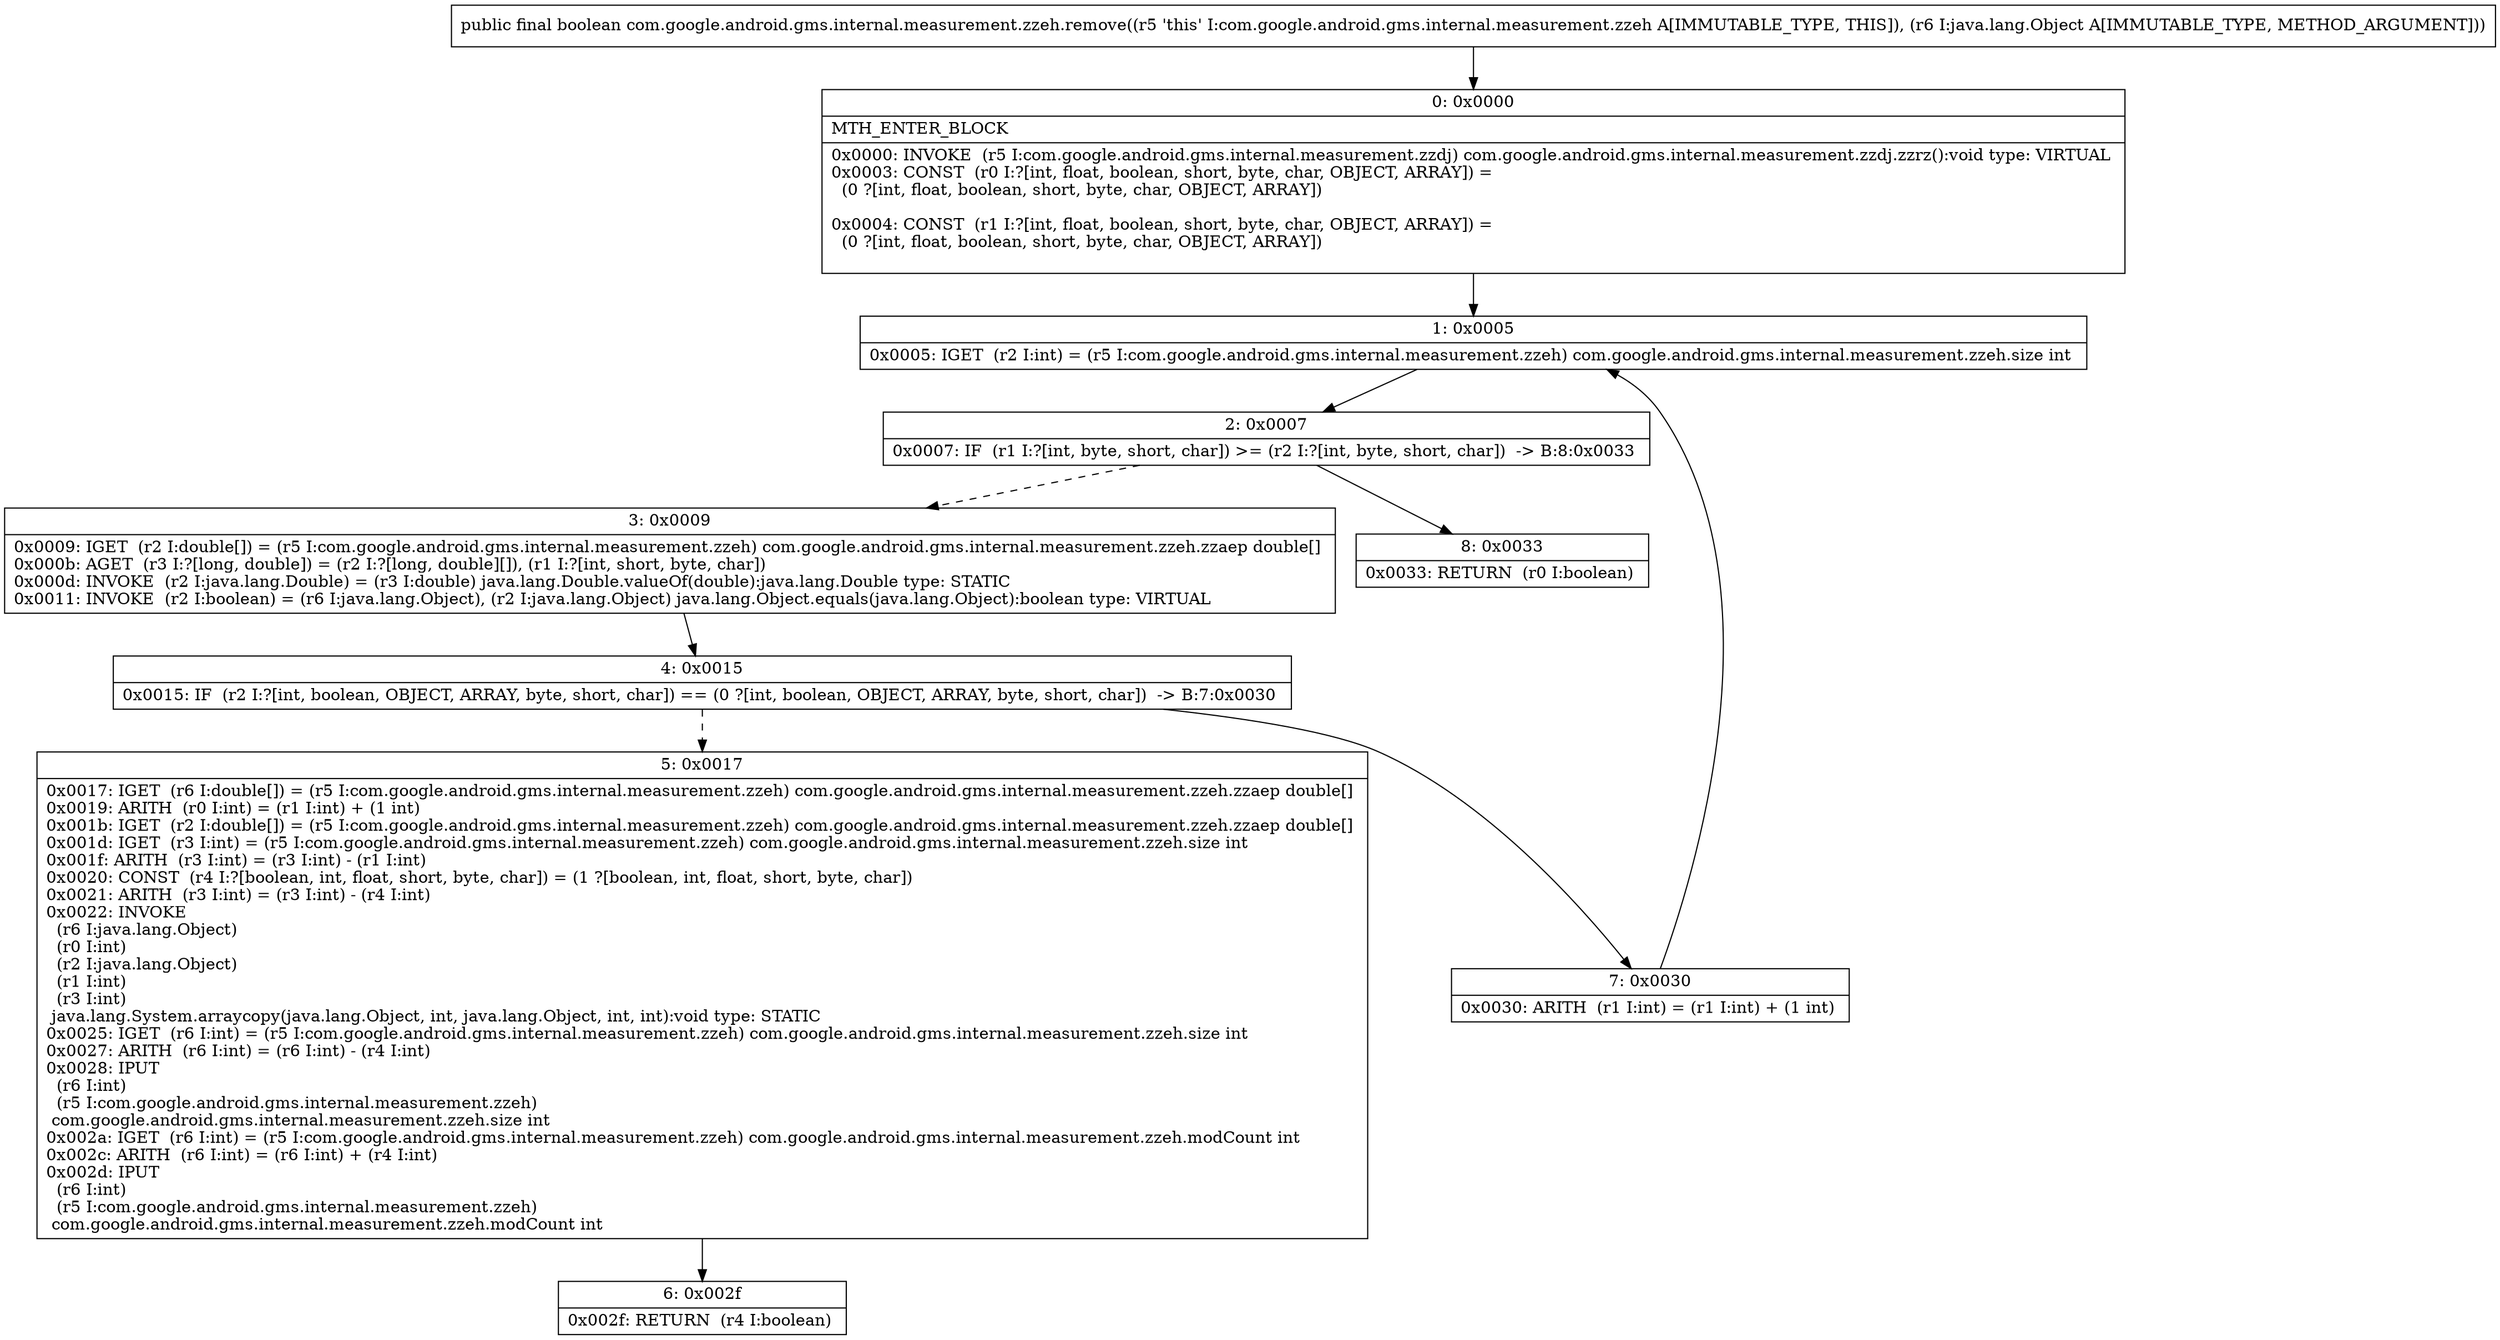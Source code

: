 digraph "CFG forcom.google.android.gms.internal.measurement.zzeh.remove(Ljava\/lang\/Object;)Z" {
Node_0 [shape=record,label="{0\:\ 0x0000|MTH_ENTER_BLOCK\l|0x0000: INVOKE  (r5 I:com.google.android.gms.internal.measurement.zzdj) com.google.android.gms.internal.measurement.zzdj.zzrz():void type: VIRTUAL \l0x0003: CONST  (r0 I:?[int, float, boolean, short, byte, char, OBJECT, ARRAY]) = \l  (0 ?[int, float, boolean, short, byte, char, OBJECT, ARRAY])\l \l0x0004: CONST  (r1 I:?[int, float, boolean, short, byte, char, OBJECT, ARRAY]) = \l  (0 ?[int, float, boolean, short, byte, char, OBJECT, ARRAY])\l \l}"];
Node_1 [shape=record,label="{1\:\ 0x0005|0x0005: IGET  (r2 I:int) = (r5 I:com.google.android.gms.internal.measurement.zzeh) com.google.android.gms.internal.measurement.zzeh.size int \l}"];
Node_2 [shape=record,label="{2\:\ 0x0007|0x0007: IF  (r1 I:?[int, byte, short, char]) \>= (r2 I:?[int, byte, short, char])  \-\> B:8:0x0033 \l}"];
Node_3 [shape=record,label="{3\:\ 0x0009|0x0009: IGET  (r2 I:double[]) = (r5 I:com.google.android.gms.internal.measurement.zzeh) com.google.android.gms.internal.measurement.zzeh.zzaep double[] \l0x000b: AGET  (r3 I:?[long, double]) = (r2 I:?[long, double][]), (r1 I:?[int, short, byte, char]) \l0x000d: INVOKE  (r2 I:java.lang.Double) = (r3 I:double) java.lang.Double.valueOf(double):java.lang.Double type: STATIC \l0x0011: INVOKE  (r2 I:boolean) = (r6 I:java.lang.Object), (r2 I:java.lang.Object) java.lang.Object.equals(java.lang.Object):boolean type: VIRTUAL \l}"];
Node_4 [shape=record,label="{4\:\ 0x0015|0x0015: IF  (r2 I:?[int, boolean, OBJECT, ARRAY, byte, short, char]) == (0 ?[int, boolean, OBJECT, ARRAY, byte, short, char])  \-\> B:7:0x0030 \l}"];
Node_5 [shape=record,label="{5\:\ 0x0017|0x0017: IGET  (r6 I:double[]) = (r5 I:com.google.android.gms.internal.measurement.zzeh) com.google.android.gms.internal.measurement.zzeh.zzaep double[] \l0x0019: ARITH  (r0 I:int) = (r1 I:int) + (1 int) \l0x001b: IGET  (r2 I:double[]) = (r5 I:com.google.android.gms.internal.measurement.zzeh) com.google.android.gms.internal.measurement.zzeh.zzaep double[] \l0x001d: IGET  (r3 I:int) = (r5 I:com.google.android.gms.internal.measurement.zzeh) com.google.android.gms.internal.measurement.zzeh.size int \l0x001f: ARITH  (r3 I:int) = (r3 I:int) \- (r1 I:int) \l0x0020: CONST  (r4 I:?[boolean, int, float, short, byte, char]) = (1 ?[boolean, int, float, short, byte, char]) \l0x0021: ARITH  (r3 I:int) = (r3 I:int) \- (r4 I:int) \l0x0022: INVOKE  \l  (r6 I:java.lang.Object)\l  (r0 I:int)\l  (r2 I:java.lang.Object)\l  (r1 I:int)\l  (r3 I:int)\l java.lang.System.arraycopy(java.lang.Object, int, java.lang.Object, int, int):void type: STATIC \l0x0025: IGET  (r6 I:int) = (r5 I:com.google.android.gms.internal.measurement.zzeh) com.google.android.gms.internal.measurement.zzeh.size int \l0x0027: ARITH  (r6 I:int) = (r6 I:int) \- (r4 I:int) \l0x0028: IPUT  \l  (r6 I:int)\l  (r5 I:com.google.android.gms.internal.measurement.zzeh)\l com.google.android.gms.internal.measurement.zzeh.size int \l0x002a: IGET  (r6 I:int) = (r5 I:com.google.android.gms.internal.measurement.zzeh) com.google.android.gms.internal.measurement.zzeh.modCount int \l0x002c: ARITH  (r6 I:int) = (r6 I:int) + (r4 I:int) \l0x002d: IPUT  \l  (r6 I:int)\l  (r5 I:com.google.android.gms.internal.measurement.zzeh)\l com.google.android.gms.internal.measurement.zzeh.modCount int \l}"];
Node_6 [shape=record,label="{6\:\ 0x002f|0x002f: RETURN  (r4 I:boolean) \l}"];
Node_7 [shape=record,label="{7\:\ 0x0030|0x0030: ARITH  (r1 I:int) = (r1 I:int) + (1 int) \l}"];
Node_8 [shape=record,label="{8\:\ 0x0033|0x0033: RETURN  (r0 I:boolean) \l}"];
MethodNode[shape=record,label="{public final boolean com.google.android.gms.internal.measurement.zzeh.remove((r5 'this' I:com.google.android.gms.internal.measurement.zzeh A[IMMUTABLE_TYPE, THIS]), (r6 I:java.lang.Object A[IMMUTABLE_TYPE, METHOD_ARGUMENT])) }"];
MethodNode -> Node_0;
Node_0 -> Node_1;
Node_1 -> Node_2;
Node_2 -> Node_3[style=dashed];
Node_2 -> Node_8;
Node_3 -> Node_4;
Node_4 -> Node_5[style=dashed];
Node_4 -> Node_7;
Node_5 -> Node_6;
Node_7 -> Node_1;
}

